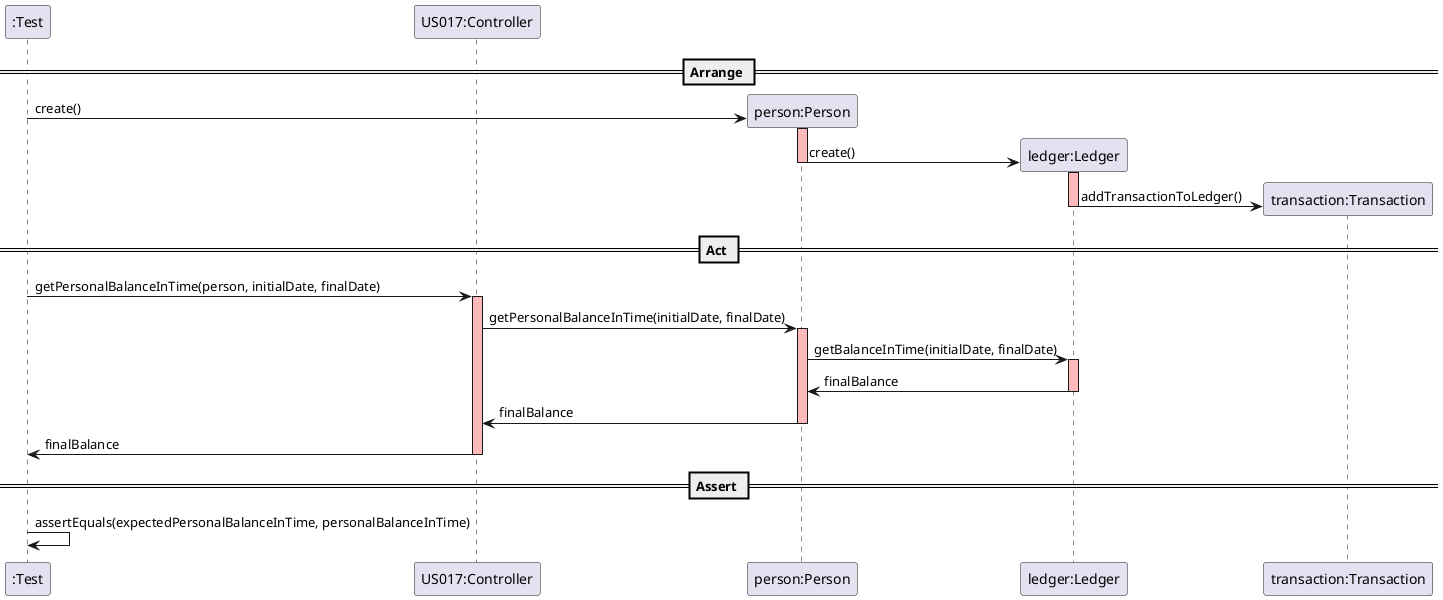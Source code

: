   @startuml
create ":Test"

== Arrange ==
create "US017:Controller"

create "person:Person"
":Test" -> "person:Person" : create()
activate "person:Person" #FFBBBB

create "ledger:Ledger"
"person:Person" -> "ledger:Ledger" : create()
deactivate "person:Person"
activate "ledger:Ledger" #FFBBBB

create "transaction:Transaction"
"ledger:Ledger" -> "transaction:Transaction" : addTransactionToLedger()
deactivate "ledger:Ledger"

== Act ==

":Test" -> "US017:Controller" : getPersonalBalanceInTime(person, initialDate, finalDate)
activate "US017:Controller" #FFBBBB
"US017:Controller" -> "person:Person": getPersonalBalanceInTime(initialDate, finalDate)
activate "person:Person" #FFBBBB
"person:Person" -> "ledger:Ledger": getBalanceInTime(initialDate, finalDate)
activate "ledger:Ledger" #FFBBBB
"ledger:Ledger" -> "person:Person" : finalBalance
deactivate "ledger:Ledger"
"person:Person" -> "US017:Controller" : finalBalance
deactivate "person:Person"
"US017:Controller" -> ":Test" : finalBalance
deactivate "US017:Controller"

== Assert ==

":Test" -> ":Test" : assertEquals(expectedPersonalBalanceInTime, personalBalanceInTime)

@enduml